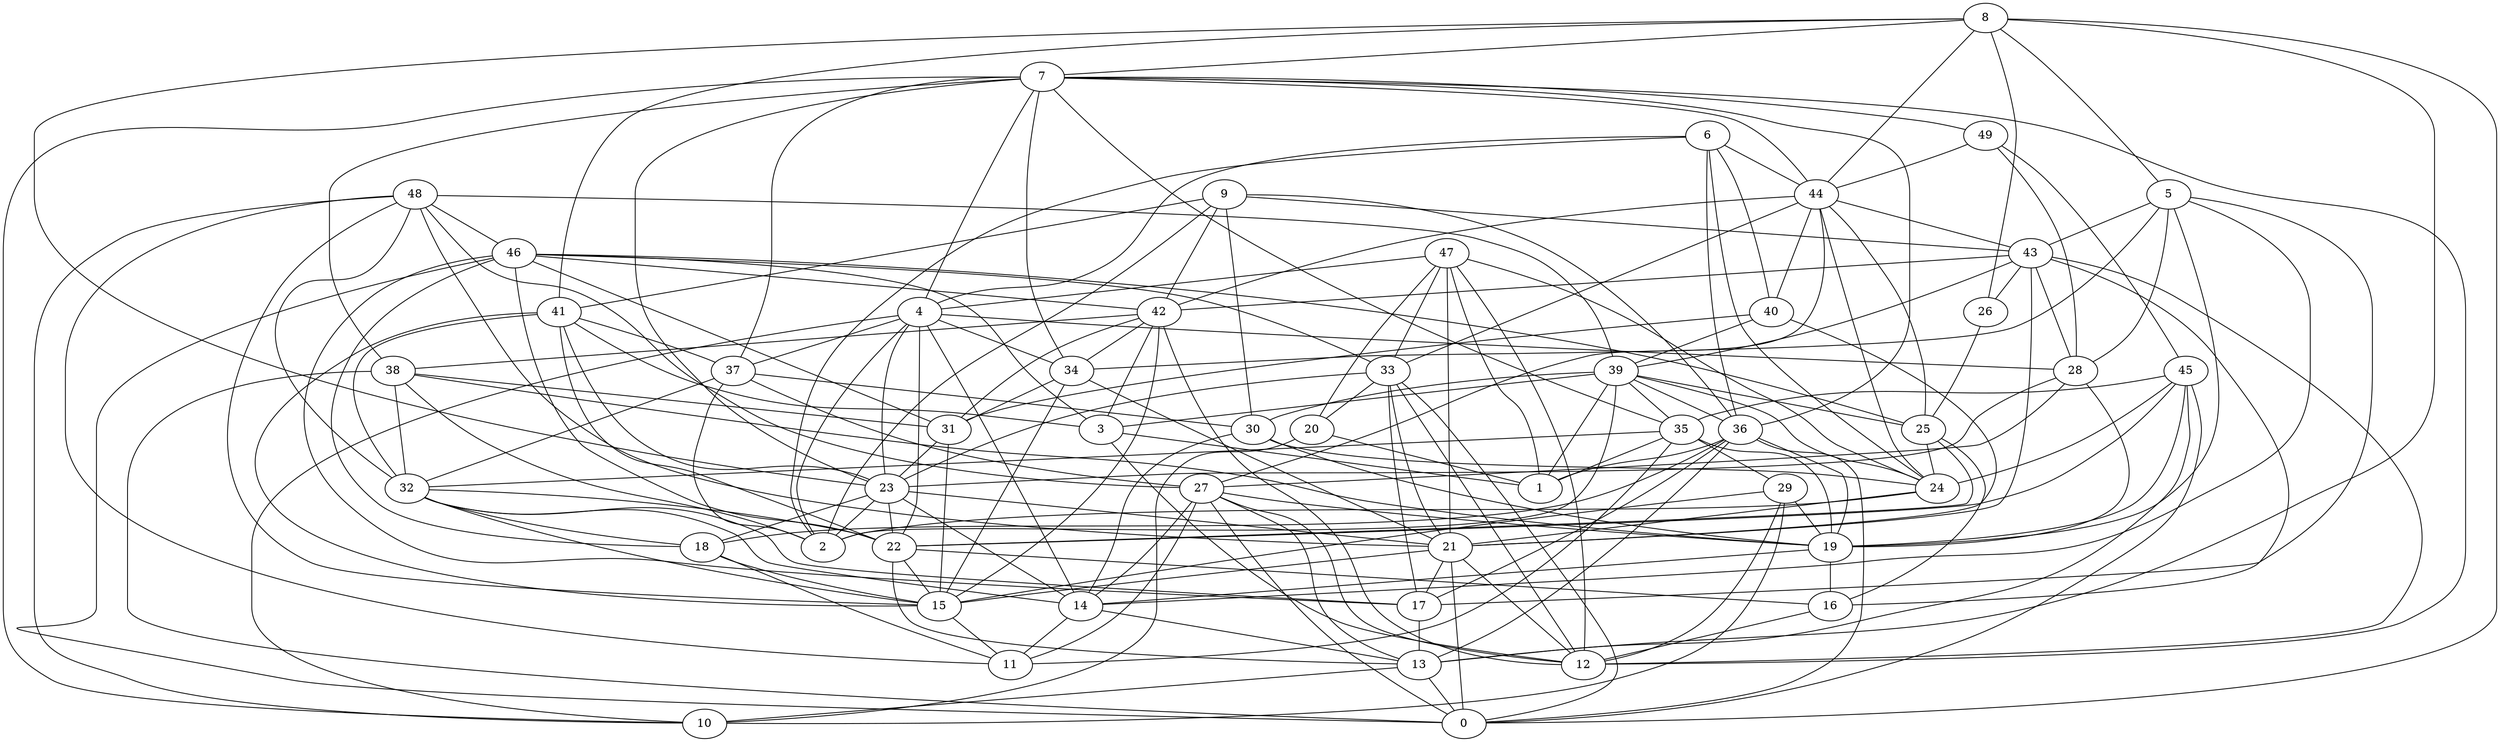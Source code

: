 digraph GG_graph {

subgraph G_graph {
edge [color = black]
"13" -> "0" [dir = none]
"22" -> "15" [dir = none]
"22" -> "16" [dir = none]
"22" -> "13" [dir = none]
"17" -> "13" [dir = none]
"40" -> "31" [dir = none]
"40" -> "39" [dir = none]
"40" -> "21" [dir = none]
"46" -> "22" [dir = none]
"46" -> "33" [dir = none]
"46" -> "18" [dir = none]
"46" -> "3" [dir = none]
"23" -> "22" [dir = none]
"23" -> "2" [dir = none]
"23" -> "21" [dir = none]
"23" -> "14" [dir = none]
"21" -> "17" [dir = none]
"20" -> "10" [dir = none]
"20" -> "1" [dir = none]
"25" -> "22" [dir = none]
"25" -> "16" [dir = none]
"35" -> "19" [dir = none]
"27" -> "12" [dir = none]
"27" -> "14" [dir = none]
"27" -> "11" [dir = none]
"29" -> "10" [dir = none]
"29" -> "19" [dir = none]
"29" -> "12" [dir = none]
"19" -> "14" [dir = none]
"37" -> "30" [dir = none]
"37" -> "2" [dir = none]
"37" -> "27" [dir = none]
"37" -> "32" [dir = none]
"8" -> "41" [dir = none]
"8" -> "0" [dir = none]
"8" -> "5" [dir = none]
"8" -> "26" [dir = none]
"38" -> "19" [dir = none]
"38" -> "32" [dir = none]
"36" -> "0" [dir = none]
"36" -> "17" [dir = none]
"36" -> "18" [dir = none]
"43" -> "26" [dir = none]
"43" -> "42" [dir = none]
"5" -> "34" [dir = none]
"5" -> "14" [dir = none]
"5" -> "28" [dir = none]
"5" -> "19" [dir = none]
"48" -> "27" [dir = none]
"48" -> "11" [dir = none]
"48" -> "21" [dir = none]
"48" -> "10" [dir = none]
"39" -> "1" [dir = none]
"39" -> "35" [dir = none]
"39" -> "2" [dir = none]
"39" -> "30" [dir = none]
"39" -> "25" [dir = none]
"9" -> "30" [dir = none]
"9" -> "42" [dir = none]
"4" -> "14" [dir = none]
"4" -> "22" [dir = none]
"4" -> "37" [dir = none]
"24" -> "2" [dir = none]
"44" -> "33" [dir = none]
"44" -> "43" [dir = none]
"44" -> "40" [dir = none]
"44" -> "24" [dir = none]
"30" -> "24" [dir = none]
"30" -> "19" [dir = none]
"6" -> "4" [dir = none]
"6" -> "24" [dir = none]
"45" -> "22" [dir = none]
"45" -> "13" [dir = none]
"45" -> "35" [dir = none]
"45" -> "24" [dir = none]
"45" -> "0" [dir = none]
"41" -> "37" [dir = none]
"28" -> "19" [dir = none]
"28" -> "23" [dir = none]
"7" -> "37" [dir = none]
"7" -> "34" [dir = none]
"32" -> "17" [dir = none]
"32" -> "14" [dir = none]
"32" -> "15" [dir = none]
"32" -> "22" [dir = none]
"34" -> "15" [dir = none]
"47" -> "21" [dir = none]
"47" -> "4" [dir = none]
"47" -> "12" [dir = none]
"33" -> "23" [dir = none]
"33" -> "20" [dir = none]
"33" -> "12" [dir = none]
"42" -> "3" [dir = none]
"42" -> "38" [dir = none]
"42" -> "12" [dir = none]
"42" -> "31" [dir = none]
"49" -> "45" [dir = none]
"49" -> "28" [dir = none]
"43" -> "21" [dir = none]
"13" -> "10" [dir = none]
"24" -> "21" [dir = none]
"43" -> "12" [dir = none]
"5" -> "17" [dir = none]
"7" -> "35" [dir = none]
"4" -> "34" [dir = none]
"36" -> "1" [dir = none]
"7" -> "38" [dir = none]
"4" -> "10" [dir = none]
"5" -> "43" [dir = none]
"39" -> "3" [dir = none]
"25" -> "24" [dir = none]
"33" -> "21" [dir = none]
"46" -> "0" [dir = none]
"16" -> "12" [dir = none]
"34" -> "21" [dir = none]
"48" -> "39" [dir = none]
"44" -> "42" [dir = none]
"7" -> "12" [dir = none]
"3" -> "1" [dir = none]
"18" -> "15" [dir = none]
"4" -> "23" [dir = none]
"8" -> "44" [dir = none]
"48" -> "15" [dir = none]
"33" -> "0" [dir = none]
"41" -> "23" [dir = none]
"15" -> "11" [dir = none]
"7" -> "49" [dir = none]
"7" -> "10" [dir = none]
"29" -> "15" [dir = none]
"3" -> "12" [dir = none]
"30" -> "14" [dir = none]
"44" -> "27" [dir = none]
"48" -> "32" [dir = none]
"41" -> "32" [dir = none]
"26" -> "25" [dir = none]
"47" -> "24" [dir = none]
"41" -> "15" [dir = none]
"39" -> "36" [dir = none]
"38" -> "31" [dir = none]
"43" -> "39" [dir = none]
"41" -> "22" [dir = none]
"35" -> "29" [dir = none]
"43" -> "16" [dir = none]
"39" -> "24" [dir = none]
"38" -> "2" [dir = none]
"9" -> "36" [dir = none]
"7" -> "36" [dir = none]
"9" -> "41" [dir = none]
"7" -> "4" [dir = none]
"45" -> "19" [dir = none]
"19" -> "16" [dir = none]
"7" -> "23" [dir = none]
"44" -> "25" [dir = none]
"9" -> "43" [dir = none]
"33" -> "17" [dir = none]
"6" -> "40" [dir = none]
"28" -> "27" [dir = none]
"8" -> "7" [dir = none]
"35" -> "32" [dir = none]
"6" -> "44" [dir = none]
"21" -> "12" [dir = none]
"31" -> "23" [dir = none]
"42" -> "34" [dir = none]
"14" -> "11" [dir = none]
"9" -> "2" [dir = none]
"23" -> "18" [dir = none]
"41" -> "3" [dir = none]
"35" -> "11" [dir = none]
"46" -> "17" [dir = none]
"32" -> "18" [dir = none]
"46" -> "31" [dir = none]
"47" -> "20" [dir = none]
"7" -> "44" [dir = none]
"4" -> "28" [dir = none]
"46" -> "25" [dir = none]
"46" -> "42" [dir = none]
"6" -> "2" [dir = none]
"42" -> "15" [dir = none]
"21" -> "15" [dir = none]
"36" -> "13" [dir = none]
"18" -> "11" [dir = none]
"31" -> "15" [dir = none]
"38" -> "0" [dir = none]
"21" -> "0" [dir = none]
"27" -> "19" [dir = none]
"35" -> "1" [dir = none]
"6" -> "36" [dir = none]
"47" -> "33" [dir = none]
"27" -> "13" [dir = none]
"8" -> "13" [dir = none]
"4" -> "2" [dir = none]
"36" -> "19" [dir = none]
"43" -> "28" [dir = none]
"48" -> "46" [dir = none]
"34" -> "31" [dir = none]
"47" -> "1" [dir = none]
"49" -> "44" [dir = none]
"8" -> "23" [dir = none]
"14" -> "13" [dir = none]
"27" -> "0" [dir = none]
}

}
